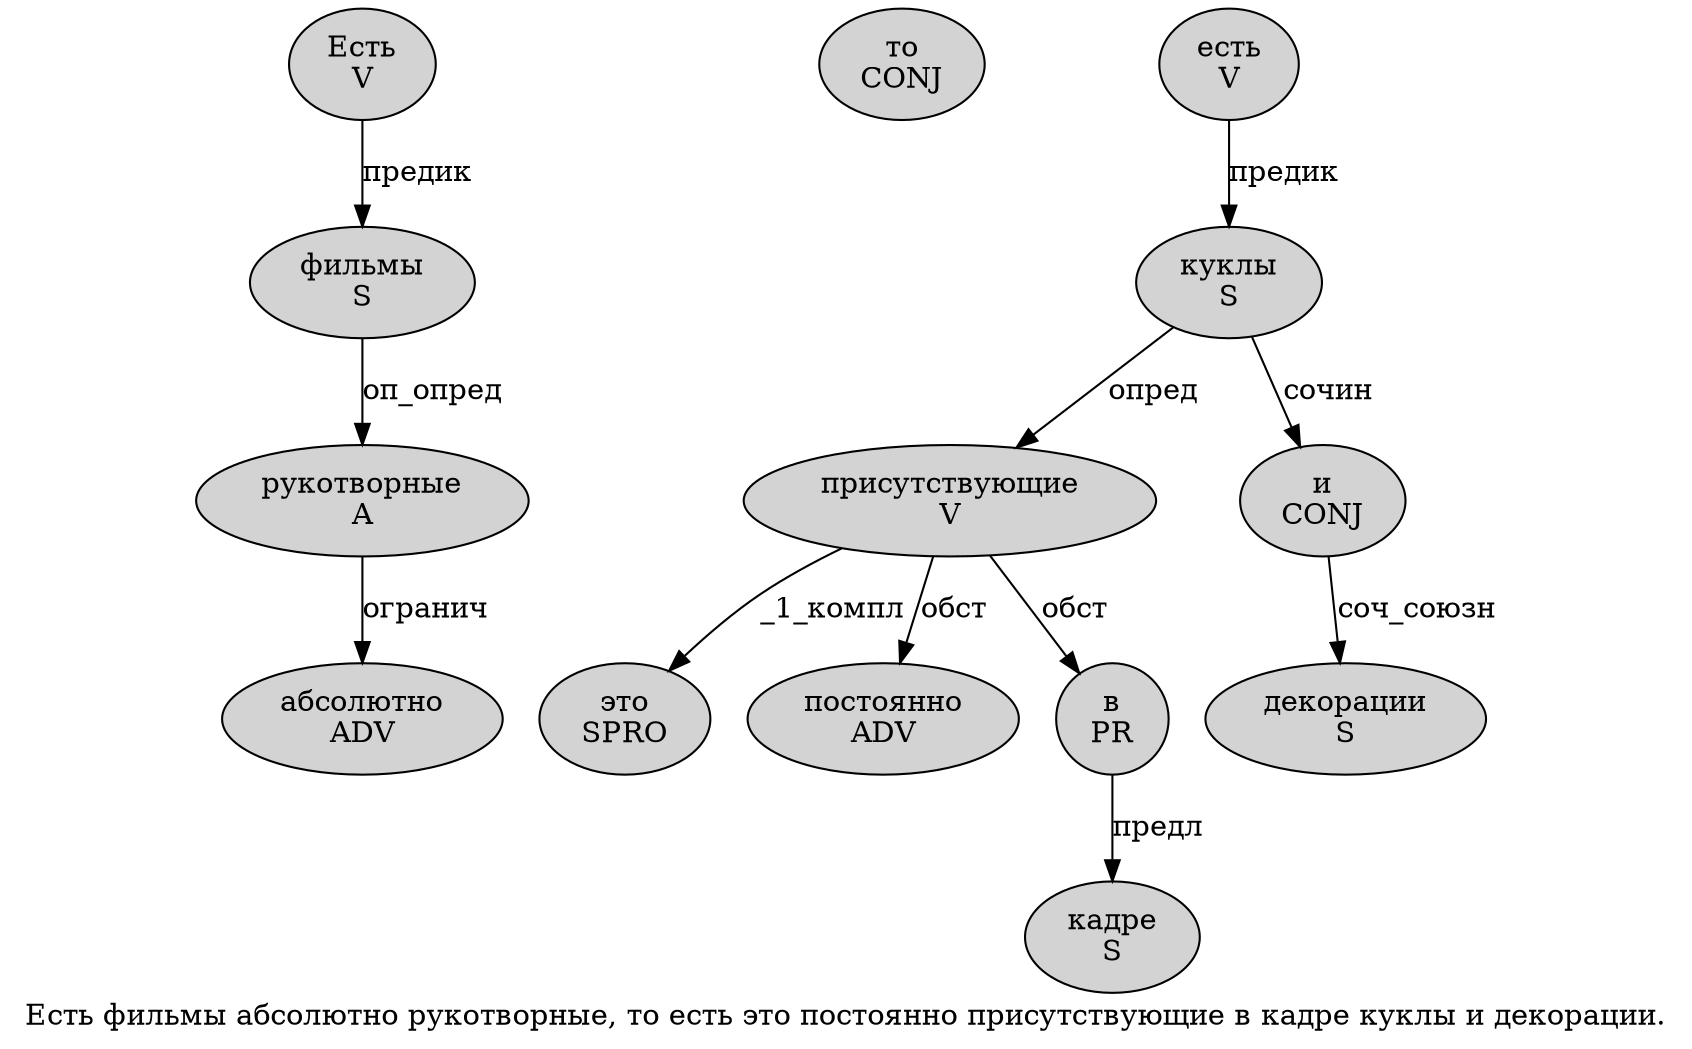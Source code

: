 digraph SENTENCE_1590 {
	graph [label="Есть фильмы абсолютно рукотворные, то есть это постоянно присутствующие в кадре куклы и декорации."]
	node [style=filled]
		0 [label="Есть
V" color="" fillcolor=lightgray penwidth=1 shape=ellipse]
		1 [label="фильмы
S" color="" fillcolor=lightgray penwidth=1 shape=ellipse]
		2 [label="абсолютно
ADV" color="" fillcolor=lightgray penwidth=1 shape=ellipse]
		3 [label="рукотворные
A" color="" fillcolor=lightgray penwidth=1 shape=ellipse]
		5 [label="то
CONJ" color="" fillcolor=lightgray penwidth=1 shape=ellipse]
		6 [label="есть
V" color="" fillcolor=lightgray penwidth=1 shape=ellipse]
		7 [label="это
SPRO" color="" fillcolor=lightgray penwidth=1 shape=ellipse]
		8 [label="постоянно
ADV" color="" fillcolor=lightgray penwidth=1 shape=ellipse]
		9 [label="присутствующие
V" color="" fillcolor=lightgray penwidth=1 shape=ellipse]
		10 [label="в
PR" color="" fillcolor=lightgray penwidth=1 shape=ellipse]
		11 [label="кадре
S" color="" fillcolor=lightgray penwidth=1 shape=ellipse]
		12 [label="куклы
S" color="" fillcolor=lightgray penwidth=1 shape=ellipse]
		13 [label="и
CONJ" color="" fillcolor=lightgray penwidth=1 shape=ellipse]
		14 [label="декорации
S" color="" fillcolor=lightgray penwidth=1 shape=ellipse]
			3 -> 2 [label="огранич"]
			6 -> 12 [label="предик"]
			12 -> 9 [label="опред"]
			12 -> 13 [label="сочин"]
			1 -> 3 [label="оп_опред"]
			13 -> 14 [label="соч_союзн"]
			9 -> 7 [label="_1_компл"]
			9 -> 8 [label="обст"]
			9 -> 10 [label="обст"]
			10 -> 11 [label="предл"]
			0 -> 1 [label="предик"]
}